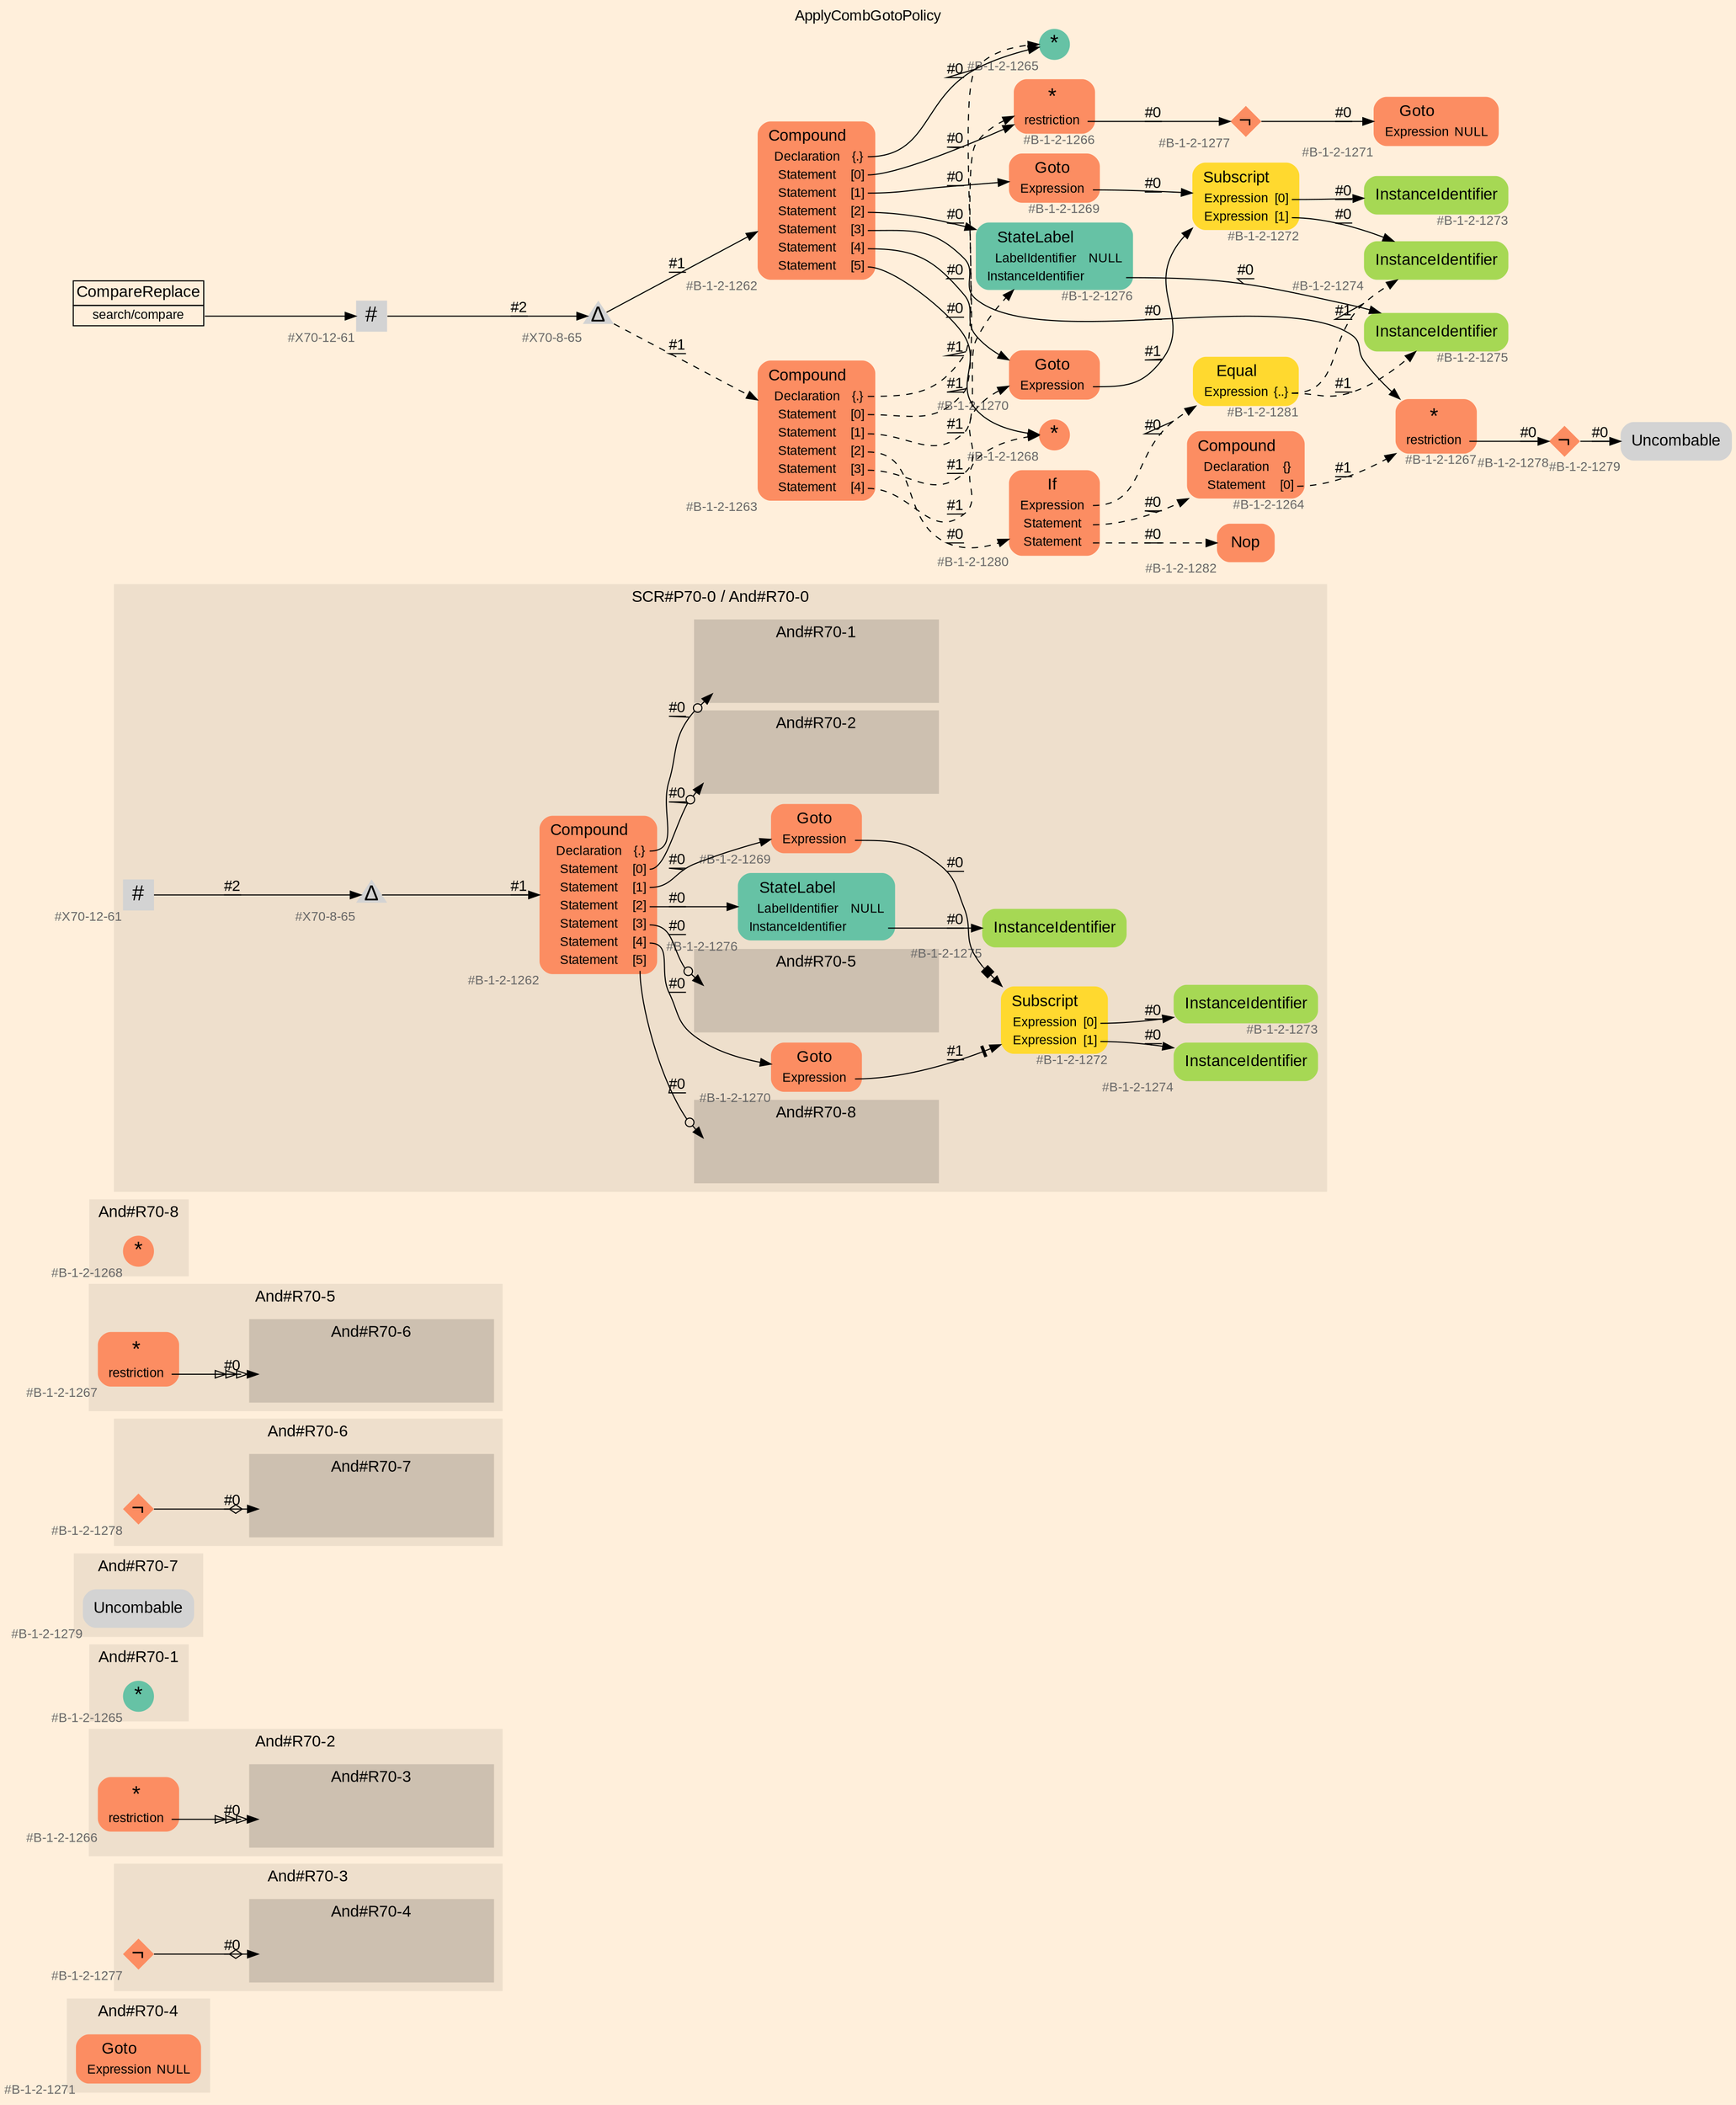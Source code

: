 digraph "ApplyCombGotoPolicy" {
label = "ApplyCombGotoPolicy"
labelloc = t
graph [
    rankdir = "LR"
    ranksep = 0.3
    bgcolor = antiquewhite1
    color = black
    fontcolor = black
    fontname = "Arial"
];
node [
    fontname = "Arial"
];
edge [
    fontname = "Arial"
];

// -------------------- figure And#R70-4 --------------------
// -------- region And#R70-4 ----------
subgraph "clusterAnd#R70-4" {
    label = "And#R70-4"
    style = "filled"
    color = antiquewhite2
    fontsize = "15"
    // -------- block And#R70-4/#B-1-2-1271 ----------
    "And#R70-4/#B-1-2-1271" [
        fillcolor = "/set28/2"
        xlabel = "#B-1-2-1271"
        fontsize = "12"
        fontcolor = grey40
        shape = "plaintext"
        label = <<TABLE BORDER="0" CELLBORDER="0" CELLSPACING="0">
         <TR><TD><FONT COLOR="black" POINT-SIZE="15">Goto</FONT></TD></TR>
         <TR><TD><FONT COLOR="black" POINT-SIZE="12">Expression</FONT></TD><TD PORT="port0"><FONT COLOR="black" POINT-SIZE="12">NULL</FONT></TD></TR>
        </TABLE>>
        style = "rounded,filled"
    ];
    
}


// -------------------- figure And#R70-3 --------------------
// -------- region And#R70-3 ----------
subgraph "clusterAnd#R70-3" {
    label = "And#R70-3"
    style = "filled"
    color = antiquewhite2
    fontsize = "15"
    // -------- block And#R70-3/#B-1-2-1277 ----------
    "And#R70-3/#B-1-2-1277" [
        fillcolor = "/set28/2"
        xlabel = "#B-1-2-1277"
        fontsize = "12"
        fontcolor = grey40
        shape = "diamond"
        label = <<FONT COLOR="black" POINT-SIZE="20">¬</FONT>>
        style = "filled"
        penwidth = 0.0
        fixedsize = true
        width = 0.4
        height = 0.4
    ];
    
    // -------- region And#R70-3/And#R70-4 ----------
    subgraph "clusterAnd#R70-3/And#R70-4" {
        label = "And#R70-4"
        style = "filled"
        color = antiquewhite3
        fontsize = "15"
        // -------- block And#R70-3/And#R70-4/#B-1-2-1271 ----------
        "And#R70-3/And#R70-4/#B-1-2-1271" [
            fillcolor = "/set28/2"
            xlabel = "#B-1-2-1271"
            fontsize = "12"
            fontcolor = grey40
            shape = "none"
            style = "invisible"
        ];
        
    }
    
}

"And#R70-3/#B-1-2-1277" -> "And#R70-3/And#R70-4/#B-1-2-1271" [
    arrowhead="normalnoneodiamond"
    label = "#0"
    decorate = true
    color = black
    fontcolor = black
];


// -------------------- figure And#R70-2 --------------------
// -------- region And#R70-2 ----------
subgraph "clusterAnd#R70-2" {
    label = "And#R70-2"
    style = "filled"
    color = antiquewhite2
    fontsize = "15"
    // -------- block And#R70-2/#B-1-2-1266 ----------
    "And#R70-2/#B-1-2-1266" [
        fillcolor = "/set28/2"
        xlabel = "#B-1-2-1266"
        fontsize = "12"
        fontcolor = grey40
        shape = "plaintext"
        label = <<TABLE BORDER="0" CELLBORDER="0" CELLSPACING="0">
         <TR><TD><FONT COLOR="black" POINT-SIZE="20">*</FONT></TD></TR>
         <TR><TD><FONT COLOR="black" POINT-SIZE="12">restriction</FONT></TD><TD PORT="port0"></TD></TR>
        </TABLE>>
        style = "rounded,filled"
    ];
    
    // -------- region And#R70-2/And#R70-3 ----------
    subgraph "clusterAnd#R70-2/And#R70-3" {
        label = "And#R70-3"
        style = "filled"
        color = antiquewhite3
        fontsize = "15"
        // -------- block And#R70-2/And#R70-3/#B-1-2-1277 ----------
        "And#R70-2/And#R70-3/#B-1-2-1277" [
            fillcolor = "/set28/2"
            xlabel = "#B-1-2-1277"
            fontsize = "12"
            fontcolor = grey40
            shape = "none"
            style = "invisible"
        ];
        
    }
    
}

"And#R70-2/#B-1-2-1266":port0 -> "And#R70-2/And#R70-3/#B-1-2-1277" [
    arrowhead="normalonormalonormalonormal"
    label = "#0"
    decorate = true
    color = black
    fontcolor = black
];


// -------------------- figure And#R70-1 --------------------
// -------- region And#R70-1 ----------
subgraph "clusterAnd#R70-1" {
    label = "And#R70-1"
    style = "filled"
    color = antiquewhite2
    fontsize = "15"
    // -------- block And#R70-1/#B-1-2-1265 ----------
    "And#R70-1/#B-1-2-1265" [
        fillcolor = "/set28/1"
        xlabel = "#B-1-2-1265"
        fontsize = "12"
        fontcolor = grey40
        shape = "circle"
        label = <<FONT COLOR="black" POINT-SIZE="20">*</FONT>>
        style = "filled"
        penwidth = 0.0
        fixedsize = true
        width = 0.4
        height = 0.4
    ];
    
}


// -------------------- figure And#R70-7 --------------------
// -------- region And#R70-7 ----------
subgraph "clusterAnd#R70-7" {
    label = "And#R70-7"
    style = "filled"
    color = antiquewhite2
    fontsize = "15"
    // -------- block And#R70-7/#B-1-2-1279 ----------
    "And#R70-7/#B-1-2-1279" [
        xlabel = "#B-1-2-1279"
        fontsize = "12"
        fontcolor = grey40
        shape = "plaintext"
        label = <<TABLE BORDER="0" CELLBORDER="0" CELLSPACING="0">
         <TR><TD><FONT COLOR="black" POINT-SIZE="15">Uncombable</FONT></TD></TR>
        </TABLE>>
        style = "rounded,filled"
    ];
    
}


// -------------------- figure And#R70-6 --------------------
// -------- region And#R70-6 ----------
subgraph "clusterAnd#R70-6" {
    label = "And#R70-6"
    style = "filled"
    color = antiquewhite2
    fontsize = "15"
    // -------- block And#R70-6/#B-1-2-1278 ----------
    "And#R70-6/#B-1-2-1278" [
        fillcolor = "/set28/2"
        xlabel = "#B-1-2-1278"
        fontsize = "12"
        fontcolor = grey40
        shape = "diamond"
        label = <<FONT COLOR="black" POINT-SIZE="20">¬</FONT>>
        style = "filled"
        penwidth = 0.0
        fixedsize = true
        width = 0.4
        height = 0.4
    ];
    
    // -------- region And#R70-6/And#R70-7 ----------
    subgraph "clusterAnd#R70-6/And#R70-7" {
        label = "And#R70-7"
        style = "filled"
        color = antiquewhite3
        fontsize = "15"
        // -------- block And#R70-6/And#R70-7/#B-1-2-1279 ----------
        "And#R70-6/And#R70-7/#B-1-2-1279" [
            xlabel = "#B-1-2-1279"
            fontsize = "12"
            fontcolor = grey40
            shape = "none"
            style = "invisible"
        ];
        
    }
    
}

"And#R70-6/#B-1-2-1278" -> "And#R70-6/And#R70-7/#B-1-2-1279" [
    arrowhead="normalnoneodiamond"
    label = "#0"
    decorate = true
    color = black
    fontcolor = black
];


// -------------------- figure And#R70-5 --------------------
// -------- region And#R70-5 ----------
subgraph "clusterAnd#R70-5" {
    label = "And#R70-5"
    style = "filled"
    color = antiquewhite2
    fontsize = "15"
    // -------- block And#R70-5/#B-1-2-1267 ----------
    "And#R70-5/#B-1-2-1267" [
        fillcolor = "/set28/2"
        xlabel = "#B-1-2-1267"
        fontsize = "12"
        fontcolor = grey40
        shape = "plaintext"
        label = <<TABLE BORDER="0" CELLBORDER="0" CELLSPACING="0">
         <TR><TD><FONT COLOR="black" POINT-SIZE="20">*</FONT></TD></TR>
         <TR><TD><FONT COLOR="black" POINT-SIZE="12">restriction</FONT></TD><TD PORT="port0"></TD></TR>
        </TABLE>>
        style = "rounded,filled"
    ];
    
    // -------- region And#R70-5/And#R70-6 ----------
    subgraph "clusterAnd#R70-5/And#R70-6" {
        label = "And#R70-6"
        style = "filled"
        color = antiquewhite3
        fontsize = "15"
        // -------- block And#R70-5/And#R70-6/#B-1-2-1278 ----------
        "And#R70-5/And#R70-6/#B-1-2-1278" [
            fillcolor = "/set28/2"
            xlabel = "#B-1-2-1278"
            fontsize = "12"
            fontcolor = grey40
            shape = "none"
            style = "invisible"
        ];
        
    }
    
}

"And#R70-5/#B-1-2-1267":port0 -> "And#R70-5/And#R70-6/#B-1-2-1278" [
    arrowhead="normalonormalonormalonormal"
    label = "#0"
    decorate = true
    color = black
    fontcolor = black
];


// -------------------- figure And#R70-8 --------------------
// -------- region And#R70-8 ----------
subgraph "clusterAnd#R70-8" {
    label = "And#R70-8"
    style = "filled"
    color = antiquewhite2
    fontsize = "15"
    // -------- block And#R70-8/#B-1-2-1268 ----------
    "And#R70-8/#B-1-2-1268" [
        fillcolor = "/set28/2"
        xlabel = "#B-1-2-1268"
        fontsize = "12"
        fontcolor = grey40
        shape = "circle"
        label = <<FONT COLOR="black" POINT-SIZE="20">*</FONT>>
        style = "filled"
        penwidth = 0.0
        fixedsize = true
        width = 0.4
        height = 0.4
    ];
    
}


// -------------------- figure And#R70-0 --------------------
// -------- region And#R70-0 ----------
subgraph "clusterAnd#R70-0" {
    label = "SCR#P70-0 / And#R70-0"
    style = "filled"
    color = antiquewhite2
    fontsize = "15"
    // -------- block And#R70-0/#X70-12-61 ----------
    "And#R70-0/#X70-12-61" [
        xlabel = "#X70-12-61"
        fontsize = "12"
        fontcolor = grey40
        shape = "square"
        label = <<FONT COLOR="black" POINT-SIZE="20">#</FONT>>
        style = "filled"
        penwidth = 0.0
        fixedsize = true
        width = 0.4
        height = 0.4
    ];
    
    // -------- block And#R70-0/#X70-8-65 ----------
    "And#R70-0/#X70-8-65" [
        xlabel = "#X70-8-65"
        fontsize = "12"
        fontcolor = grey40
        shape = "triangle"
        label = <<FONT COLOR="black" POINT-SIZE="20">Δ</FONT>>
        style = "filled"
        penwidth = 0.0
        fixedsize = true
        width = 0.4
        height = 0.4
    ];
    
    // -------- block And#R70-0/#B-1-2-1275 ----------
    "And#R70-0/#B-1-2-1275" [
        fillcolor = "/set28/5"
        xlabel = "#B-1-2-1275"
        fontsize = "12"
        fontcolor = grey40
        shape = "plaintext"
        label = <<TABLE BORDER="0" CELLBORDER="0" CELLSPACING="0">
         <TR><TD><FONT COLOR="black" POINT-SIZE="15">InstanceIdentifier</FONT></TD></TR>
        </TABLE>>
        style = "rounded,filled"
    ];
    
    // -------- block And#R70-0/#B-1-2-1273 ----------
    "And#R70-0/#B-1-2-1273" [
        fillcolor = "/set28/5"
        xlabel = "#B-1-2-1273"
        fontsize = "12"
        fontcolor = grey40
        shape = "plaintext"
        label = <<TABLE BORDER="0" CELLBORDER="0" CELLSPACING="0">
         <TR><TD><FONT COLOR="black" POINT-SIZE="15">InstanceIdentifier</FONT></TD></TR>
        </TABLE>>
        style = "rounded,filled"
    ];
    
    // -------- block And#R70-0/#B-1-2-1270 ----------
    "And#R70-0/#B-1-2-1270" [
        fillcolor = "/set28/2"
        xlabel = "#B-1-2-1270"
        fontsize = "12"
        fontcolor = grey40
        shape = "plaintext"
        label = <<TABLE BORDER="0" CELLBORDER="0" CELLSPACING="0">
         <TR><TD><FONT COLOR="black" POINT-SIZE="15">Goto</FONT></TD></TR>
         <TR><TD><FONT COLOR="black" POINT-SIZE="12">Expression</FONT></TD><TD PORT="port0"></TD></TR>
        </TABLE>>
        style = "rounded,filled"
    ];
    
    // -------- block And#R70-0/#B-1-2-1274 ----------
    "And#R70-0/#B-1-2-1274" [
        fillcolor = "/set28/5"
        xlabel = "#B-1-2-1274"
        fontsize = "12"
        fontcolor = grey40
        shape = "plaintext"
        label = <<TABLE BORDER="0" CELLBORDER="0" CELLSPACING="0">
         <TR><TD><FONT COLOR="black" POINT-SIZE="15">InstanceIdentifier</FONT></TD></TR>
        </TABLE>>
        style = "rounded,filled"
    ];
    
    // -------- block And#R70-0/#B-1-2-1269 ----------
    "And#R70-0/#B-1-2-1269" [
        fillcolor = "/set28/2"
        xlabel = "#B-1-2-1269"
        fontsize = "12"
        fontcolor = grey40
        shape = "plaintext"
        label = <<TABLE BORDER="0" CELLBORDER="0" CELLSPACING="0">
         <TR><TD><FONT COLOR="black" POINT-SIZE="15">Goto</FONT></TD></TR>
         <TR><TD><FONT COLOR="black" POINT-SIZE="12">Expression</FONT></TD><TD PORT="port0"></TD></TR>
        </TABLE>>
        style = "rounded,filled"
    ];
    
    // -------- block And#R70-0/#B-1-2-1272 ----------
    "And#R70-0/#B-1-2-1272" [
        fillcolor = "/set28/6"
        xlabel = "#B-1-2-1272"
        fontsize = "12"
        fontcolor = grey40
        shape = "plaintext"
        label = <<TABLE BORDER="0" CELLBORDER="0" CELLSPACING="0">
         <TR><TD><FONT COLOR="black" POINT-SIZE="15">Subscript</FONT></TD></TR>
         <TR><TD><FONT COLOR="black" POINT-SIZE="12">Expression</FONT></TD><TD PORT="port0"><FONT COLOR="black" POINT-SIZE="12">[0]</FONT></TD></TR>
         <TR><TD><FONT COLOR="black" POINT-SIZE="12">Expression</FONT></TD><TD PORT="port1"><FONT COLOR="black" POINT-SIZE="12">[1]</FONT></TD></TR>
        </TABLE>>
        style = "rounded,filled"
    ];
    
    // -------- block And#R70-0/#B-1-2-1262 ----------
    "And#R70-0/#B-1-2-1262" [
        fillcolor = "/set28/2"
        xlabel = "#B-1-2-1262"
        fontsize = "12"
        fontcolor = grey40
        shape = "plaintext"
        label = <<TABLE BORDER="0" CELLBORDER="0" CELLSPACING="0">
         <TR><TD><FONT COLOR="black" POINT-SIZE="15">Compound</FONT></TD></TR>
         <TR><TD><FONT COLOR="black" POINT-SIZE="12">Declaration</FONT></TD><TD PORT="port0"><FONT COLOR="black" POINT-SIZE="12">{.}</FONT></TD></TR>
         <TR><TD><FONT COLOR="black" POINT-SIZE="12">Statement</FONT></TD><TD PORT="port1"><FONT COLOR="black" POINT-SIZE="12">[0]</FONT></TD></TR>
         <TR><TD><FONT COLOR="black" POINT-SIZE="12">Statement</FONT></TD><TD PORT="port2"><FONT COLOR="black" POINT-SIZE="12">[1]</FONT></TD></TR>
         <TR><TD><FONT COLOR="black" POINT-SIZE="12">Statement</FONT></TD><TD PORT="port3"><FONT COLOR="black" POINT-SIZE="12">[2]</FONT></TD></TR>
         <TR><TD><FONT COLOR="black" POINT-SIZE="12">Statement</FONT></TD><TD PORT="port4"><FONT COLOR="black" POINT-SIZE="12">[3]</FONT></TD></TR>
         <TR><TD><FONT COLOR="black" POINT-SIZE="12">Statement</FONT></TD><TD PORT="port5"><FONT COLOR="black" POINT-SIZE="12">[4]</FONT></TD></TR>
         <TR><TD><FONT COLOR="black" POINT-SIZE="12">Statement</FONT></TD><TD PORT="port6"><FONT COLOR="black" POINT-SIZE="12">[5]</FONT></TD></TR>
        </TABLE>>
        style = "rounded,filled"
    ];
    
    // -------- block And#R70-0/#B-1-2-1276 ----------
    "And#R70-0/#B-1-2-1276" [
        fillcolor = "/set28/1"
        xlabel = "#B-1-2-1276"
        fontsize = "12"
        fontcolor = grey40
        shape = "plaintext"
        label = <<TABLE BORDER="0" CELLBORDER="0" CELLSPACING="0">
         <TR><TD><FONT COLOR="black" POINT-SIZE="15">StateLabel</FONT></TD></TR>
         <TR><TD><FONT COLOR="black" POINT-SIZE="12">LabelIdentifier</FONT></TD><TD PORT="port0"><FONT COLOR="black" POINT-SIZE="12">NULL</FONT></TD></TR>
         <TR><TD><FONT COLOR="black" POINT-SIZE="12">InstanceIdentifier</FONT></TD><TD PORT="port1"></TD></TR>
        </TABLE>>
        style = "rounded,filled"
    ];
    
    // -------- region And#R70-0/And#R70-1 ----------
    subgraph "clusterAnd#R70-0/And#R70-1" {
        label = "And#R70-1"
        style = "filled"
        color = antiquewhite3
        fontsize = "15"
        // -------- block And#R70-0/And#R70-1/#B-1-2-1265 ----------
        "And#R70-0/And#R70-1/#B-1-2-1265" [
            fillcolor = "/set28/1"
            xlabel = "#B-1-2-1265"
            fontsize = "12"
            fontcolor = grey40
            shape = "none"
            style = "invisible"
        ];
        
    }
    
    // -------- region And#R70-0/And#R70-2 ----------
    subgraph "clusterAnd#R70-0/And#R70-2" {
        label = "And#R70-2"
        style = "filled"
        color = antiquewhite3
        fontsize = "15"
        // -------- block And#R70-0/And#R70-2/#B-1-2-1266 ----------
        "And#R70-0/And#R70-2/#B-1-2-1266" [
            fillcolor = "/set28/2"
            xlabel = "#B-1-2-1266"
            fontsize = "12"
            fontcolor = grey40
            shape = "none"
            style = "invisible"
        ];
        
    }
    
    // -------- region And#R70-0/And#R70-5 ----------
    subgraph "clusterAnd#R70-0/And#R70-5" {
        label = "And#R70-5"
        style = "filled"
        color = antiquewhite3
        fontsize = "15"
        // -------- block And#R70-0/And#R70-5/#B-1-2-1267 ----------
        "And#R70-0/And#R70-5/#B-1-2-1267" [
            fillcolor = "/set28/2"
            xlabel = "#B-1-2-1267"
            fontsize = "12"
            fontcolor = grey40
            shape = "none"
            style = "invisible"
        ];
        
    }
    
    // -------- region And#R70-0/And#R70-8 ----------
    subgraph "clusterAnd#R70-0/And#R70-8" {
        label = "And#R70-8"
        style = "filled"
        color = antiquewhite3
        fontsize = "15"
        // -------- block And#R70-0/And#R70-8/#B-1-2-1268 ----------
        "And#R70-0/And#R70-8/#B-1-2-1268" [
            fillcolor = "/set28/2"
            xlabel = "#B-1-2-1268"
            fontsize = "12"
            fontcolor = grey40
            shape = "none"
            style = "invisible"
        ];
        
    }
    
}

"And#R70-0/#X70-12-61" -> "And#R70-0/#X70-8-65" [
    label = "#2"
    decorate = true
    color = black
    fontcolor = black
];

"And#R70-0/#X70-8-65" -> "And#R70-0/#B-1-2-1262" [
    label = "#1"
    decorate = true
    color = black
    fontcolor = black
];

"And#R70-0/#B-1-2-1270":port0 -> "And#R70-0/#B-1-2-1272" [
    arrowhead="normalnonetee"
    label = "#1"
    decorate = true
    color = black
    fontcolor = black
];

"And#R70-0/#B-1-2-1269":port0 -> "And#R70-0/#B-1-2-1272" [
    arrowhead="normalnonebox"
    label = "#0"
    decorate = true
    color = black
    fontcolor = black
];

"And#R70-0/#B-1-2-1272":port0 -> "And#R70-0/#B-1-2-1273" [
    label = "#0"
    decorate = true
    color = black
    fontcolor = black
];

"And#R70-0/#B-1-2-1272":port1 -> "And#R70-0/#B-1-2-1274" [
    label = "#0"
    decorate = true
    color = black
    fontcolor = black
];

"And#R70-0/#B-1-2-1262":port0 -> "And#R70-0/And#R70-1/#B-1-2-1265" [
    arrowhead="normalnoneodot"
    label = "#0"
    decorate = true
    color = black
    fontcolor = black
];

"And#R70-0/#B-1-2-1262":port1 -> "And#R70-0/And#R70-2/#B-1-2-1266" [
    arrowhead="normalnoneodot"
    label = "#0"
    decorate = true
    color = black
    fontcolor = black
];

"And#R70-0/#B-1-2-1262":port2 -> "And#R70-0/#B-1-2-1269" [
    label = "#0"
    decorate = true
    color = black
    fontcolor = black
];

"And#R70-0/#B-1-2-1262":port3 -> "And#R70-0/#B-1-2-1276" [
    label = "#0"
    decorate = true
    color = black
    fontcolor = black
];

"And#R70-0/#B-1-2-1262":port4 -> "And#R70-0/And#R70-5/#B-1-2-1267" [
    arrowhead="normalnoneodot"
    label = "#0"
    decorate = true
    color = black
    fontcolor = black
];

"And#R70-0/#B-1-2-1262":port5 -> "And#R70-0/#B-1-2-1270" [
    label = "#0"
    decorate = true
    color = black
    fontcolor = black
];

"And#R70-0/#B-1-2-1262":port6 -> "And#R70-0/And#R70-8/#B-1-2-1268" [
    arrowhead="normalnoneodot"
    label = "#0"
    decorate = true
    color = black
    fontcolor = black
];

"And#R70-0/#B-1-2-1276":port1 -> "And#R70-0/#B-1-2-1275" [
    label = "#0"
    decorate = true
    color = black
    fontcolor = black
];


// -------------------- transformation figure --------------------
// -------- block CR#X70-10-70 ----------
"CR#X70-10-70" [
    fillcolor = antiquewhite1
    fontsize = "12"
    fontcolor = grey40
    shape = "plaintext"
    label = <<TABLE BORDER="0" CELLBORDER="1" CELLSPACING="0">
     <TR><TD><FONT COLOR="black" POINT-SIZE="15">CompareReplace</FONT></TD></TR>
     <TR><TD PORT="port0"><FONT COLOR="black" POINT-SIZE="12">search/compare</FONT></TD></TR>
    </TABLE>>
    style = "filled"
    color = black
];

// -------- block #X70-12-61 ----------
"#X70-12-61" [
    xlabel = "#X70-12-61"
    fontsize = "12"
    fontcolor = grey40
    shape = "square"
    label = <<FONT COLOR="black" POINT-SIZE="20">#</FONT>>
    style = "filled"
    penwidth = 0.0
    fixedsize = true
    width = 0.4
    height = 0.4
];

// -------- block #X70-8-65 ----------
"#X70-8-65" [
    xlabel = "#X70-8-65"
    fontsize = "12"
    fontcolor = grey40
    shape = "triangle"
    label = <<FONT COLOR="black" POINT-SIZE="20">Δ</FONT>>
    style = "filled"
    penwidth = 0.0
    fixedsize = true
    width = 0.4
    height = 0.4
];

// -------- block #B-1-2-1262 ----------
"#B-1-2-1262" [
    fillcolor = "/set28/2"
    xlabel = "#B-1-2-1262"
    fontsize = "12"
    fontcolor = grey40
    shape = "plaintext"
    label = <<TABLE BORDER="0" CELLBORDER="0" CELLSPACING="0">
     <TR><TD><FONT COLOR="black" POINT-SIZE="15">Compound</FONT></TD></TR>
     <TR><TD><FONT COLOR="black" POINT-SIZE="12">Declaration</FONT></TD><TD PORT="port0"><FONT COLOR="black" POINT-SIZE="12">{.}</FONT></TD></TR>
     <TR><TD><FONT COLOR="black" POINT-SIZE="12">Statement</FONT></TD><TD PORT="port1"><FONT COLOR="black" POINT-SIZE="12">[0]</FONT></TD></TR>
     <TR><TD><FONT COLOR="black" POINT-SIZE="12">Statement</FONT></TD><TD PORT="port2"><FONT COLOR="black" POINT-SIZE="12">[1]</FONT></TD></TR>
     <TR><TD><FONT COLOR="black" POINT-SIZE="12">Statement</FONT></TD><TD PORT="port3"><FONT COLOR="black" POINT-SIZE="12">[2]</FONT></TD></TR>
     <TR><TD><FONT COLOR="black" POINT-SIZE="12">Statement</FONT></TD><TD PORT="port4"><FONT COLOR="black" POINT-SIZE="12">[3]</FONT></TD></TR>
     <TR><TD><FONT COLOR="black" POINT-SIZE="12">Statement</FONT></TD><TD PORT="port5"><FONT COLOR="black" POINT-SIZE="12">[4]</FONT></TD></TR>
     <TR><TD><FONT COLOR="black" POINT-SIZE="12">Statement</FONT></TD><TD PORT="port6"><FONT COLOR="black" POINT-SIZE="12">[5]</FONT></TD></TR>
    </TABLE>>
    style = "rounded,filled"
];

// -------- block #B-1-2-1265 ----------
"#B-1-2-1265" [
    fillcolor = "/set28/1"
    xlabel = "#B-1-2-1265"
    fontsize = "12"
    fontcolor = grey40
    shape = "circle"
    label = <<FONT COLOR="black" POINT-SIZE="20">*</FONT>>
    style = "filled"
    penwidth = 0.0
    fixedsize = true
    width = 0.4
    height = 0.4
];

// -------- block #B-1-2-1266 ----------
"#B-1-2-1266" [
    fillcolor = "/set28/2"
    xlabel = "#B-1-2-1266"
    fontsize = "12"
    fontcolor = grey40
    shape = "plaintext"
    label = <<TABLE BORDER="0" CELLBORDER="0" CELLSPACING="0">
     <TR><TD><FONT COLOR="black" POINT-SIZE="20">*</FONT></TD></TR>
     <TR><TD><FONT COLOR="black" POINT-SIZE="12">restriction</FONT></TD><TD PORT="port0"></TD></TR>
    </TABLE>>
    style = "rounded,filled"
];

// -------- block #B-1-2-1277 ----------
"#B-1-2-1277" [
    fillcolor = "/set28/2"
    xlabel = "#B-1-2-1277"
    fontsize = "12"
    fontcolor = grey40
    shape = "diamond"
    label = <<FONT COLOR="black" POINT-SIZE="20">¬</FONT>>
    style = "filled"
    penwidth = 0.0
    fixedsize = true
    width = 0.4
    height = 0.4
];

// -------- block #B-1-2-1271 ----------
"#B-1-2-1271" [
    fillcolor = "/set28/2"
    xlabel = "#B-1-2-1271"
    fontsize = "12"
    fontcolor = grey40
    shape = "plaintext"
    label = <<TABLE BORDER="0" CELLBORDER="0" CELLSPACING="0">
     <TR><TD><FONT COLOR="black" POINT-SIZE="15">Goto</FONT></TD></TR>
     <TR><TD><FONT COLOR="black" POINT-SIZE="12">Expression</FONT></TD><TD PORT="port0"><FONT COLOR="black" POINT-SIZE="12">NULL</FONT></TD></TR>
    </TABLE>>
    style = "rounded,filled"
];

// -------- block #B-1-2-1269 ----------
"#B-1-2-1269" [
    fillcolor = "/set28/2"
    xlabel = "#B-1-2-1269"
    fontsize = "12"
    fontcolor = grey40
    shape = "plaintext"
    label = <<TABLE BORDER="0" CELLBORDER="0" CELLSPACING="0">
     <TR><TD><FONT COLOR="black" POINT-SIZE="15">Goto</FONT></TD></TR>
     <TR><TD><FONT COLOR="black" POINT-SIZE="12">Expression</FONT></TD><TD PORT="port0"></TD></TR>
    </TABLE>>
    style = "rounded,filled"
];

// -------- block #B-1-2-1272 ----------
"#B-1-2-1272" [
    fillcolor = "/set28/6"
    xlabel = "#B-1-2-1272"
    fontsize = "12"
    fontcolor = grey40
    shape = "plaintext"
    label = <<TABLE BORDER="0" CELLBORDER="0" CELLSPACING="0">
     <TR><TD><FONT COLOR="black" POINT-SIZE="15">Subscript</FONT></TD></TR>
     <TR><TD><FONT COLOR="black" POINT-SIZE="12">Expression</FONT></TD><TD PORT="port0"><FONT COLOR="black" POINT-SIZE="12">[0]</FONT></TD></TR>
     <TR><TD><FONT COLOR="black" POINT-SIZE="12">Expression</FONT></TD><TD PORT="port1"><FONT COLOR="black" POINT-SIZE="12">[1]</FONT></TD></TR>
    </TABLE>>
    style = "rounded,filled"
];

// -------- block #B-1-2-1273 ----------
"#B-1-2-1273" [
    fillcolor = "/set28/5"
    xlabel = "#B-1-2-1273"
    fontsize = "12"
    fontcolor = grey40
    shape = "plaintext"
    label = <<TABLE BORDER="0" CELLBORDER="0" CELLSPACING="0">
     <TR><TD><FONT COLOR="black" POINT-SIZE="15">InstanceIdentifier</FONT></TD></TR>
    </TABLE>>
    style = "rounded,filled"
];

// -------- block #B-1-2-1274 ----------
"#B-1-2-1274" [
    fillcolor = "/set28/5"
    xlabel = "#B-1-2-1274"
    fontsize = "12"
    fontcolor = grey40
    shape = "plaintext"
    label = <<TABLE BORDER="0" CELLBORDER="0" CELLSPACING="0">
     <TR><TD><FONT COLOR="black" POINT-SIZE="15">InstanceIdentifier</FONT></TD></TR>
    </TABLE>>
    style = "rounded,filled"
];

// -------- block #B-1-2-1276 ----------
"#B-1-2-1276" [
    fillcolor = "/set28/1"
    xlabel = "#B-1-2-1276"
    fontsize = "12"
    fontcolor = grey40
    shape = "plaintext"
    label = <<TABLE BORDER="0" CELLBORDER="0" CELLSPACING="0">
     <TR><TD><FONT COLOR="black" POINT-SIZE="15">StateLabel</FONT></TD></TR>
     <TR><TD><FONT COLOR="black" POINT-SIZE="12">LabelIdentifier</FONT></TD><TD PORT="port0"><FONT COLOR="black" POINT-SIZE="12">NULL</FONT></TD></TR>
     <TR><TD><FONT COLOR="black" POINT-SIZE="12">InstanceIdentifier</FONT></TD><TD PORT="port1"></TD></TR>
    </TABLE>>
    style = "rounded,filled"
];

// -------- block #B-1-2-1275 ----------
"#B-1-2-1275" [
    fillcolor = "/set28/5"
    xlabel = "#B-1-2-1275"
    fontsize = "12"
    fontcolor = grey40
    shape = "plaintext"
    label = <<TABLE BORDER="0" CELLBORDER="0" CELLSPACING="0">
     <TR><TD><FONT COLOR="black" POINT-SIZE="15">InstanceIdentifier</FONT></TD></TR>
    </TABLE>>
    style = "rounded,filled"
];

// -------- block #B-1-2-1267 ----------
"#B-1-2-1267" [
    fillcolor = "/set28/2"
    xlabel = "#B-1-2-1267"
    fontsize = "12"
    fontcolor = grey40
    shape = "plaintext"
    label = <<TABLE BORDER="0" CELLBORDER="0" CELLSPACING="0">
     <TR><TD><FONT COLOR="black" POINT-SIZE="20">*</FONT></TD></TR>
     <TR><TD><FONT COLOR="black" POINT-SIZE="12">restriction</FONT></TD><TD PORT="port0"></TD></TR>
    </TABLE>>
    style = "rounded,filled"
];

// -------- block #B-1-2-1278 ----------
"#B-1-2-1278" [
    fillcolor = "/set28/2"
    xlabel = "#B-1-2-1278"
    fontsize = "12"
    fontcolor = grey40
    shape = "diamond"
    label = <<FONT COLOR="black" POINT-SIZE="20">¬</FONT>>
    style = "filled"
    penwidth = 0.0
    fixedsize = true
    width = 0.4
    height = 0.4
];

// -------- block #B-1-2-1279 ----------
"#B-1-2-1279" [
    xlabel = "#B-1-2-1279"
    fontsize = "12"
    fontcolor = grey40
    shape = "plaintext"
    label = <<TABLE BORDER="0" CELLBORDER="0" CELLSPACING="0">
     <TR><TD><FONT COLOR="black" POINT-SIZE="15">Uncombable</FONT></TD></TR>
    </TABLE>>
    style = "rounded,filled"
];

// -------- block #B-1-2-1270 ----------
"#B-1-2-1270" [
    fillcolor = "/set28/2"
    xlabel = "#B-1-2-1270"
    fontsize = "12"
    fontcolor = grey40
    shape = "plaintext"
    label = <<TABLE BORDER="0" CELLBORDER="0" CELLSPACING="0">
     <TR><TD><FONT COLOR="black" POINT-SIZE="15">Goto</FONT></TD></TR>
     <TR><TD><FONT COLOR="black" POINT-SIZE="12">Expression</FONT></TD><TD PORT="port0"></TD></TR>
    </TABLE>>
    style = "rounded,filled"
];

// -------- block #B-1-2-1268 ----------
"#B-1-2-1268" [
    fillcolor = "/set28/2"
    xlabel = "#B-1-2-1268"
    fontsize = "12"
    fontcolor = grey40
    shape = "circle"
    label = <<FONT COLOR="black" POINT-SIZE="20">*</FONT>>
    style = "filled"
    penwidth = 0.0
    fixedsize = true
    width = 0.4
    height = 0.4
];

// -------- block #B-1-2-1263 ----------
"#B-1-2-1263" [
    fillcolor = "/set28/2"
    xlabel = "#B-1-2-1263"
    fontsize = "12"
    fontcolor = grey40
    shape = "plaintext"
    label = <<TABLE BORDER="0" CELLBORDER="0" CELLSPACING="0">
     <TR><TD><FONT COLOR="black" POINT-SIZE="15">Compound</FONT></TD></TR>
     <TR><TD><FONT COLOR="black" POINT-SIZE="12">Declaration</FONT></TD><TD PORT="port0"><FONT COLOR="black" POINT-SIZE="12">{.}</FONT></TD></TR>
     <TR><TD><FONT COLOR="black" POINT-SIZE="12">Statement</FONT></TD><TD PORT="port1"><FONT COLOR="black" POINT-SIZE="12">[0]</FONT></TD></TR>
     <TR><TD><FONT COLOR="black" POINT-SIZE="12">Statement</FONT></TD><TD PORT="port2"><FONT COLOR="black" POINT-SIZE="12">[1]</FONT></TD></TR>
     <TR><TD><FONT COLOR="black" POINT-SIZE="12">Statement</FONT></TD><TD PORT="port3"><FONT COLOR="black" POINT-SIZE="12">[2]</FONT></TD></TR>
     <TR><TD><FONT COLOR="black" POINT-SIZE="12">Statement</FONT></TD><TD PORT="port4"><FONT COLOR="black" POINT-SIZE="12">[3]</FONT></TD></TR>
     <TR><TD><FONT COLOR="black" POINT-SIZE="12">Statement</FONT></TD><TD PORT="port5"><FONT COLOR="black" POINT-SIZE="12">[4]</FONT></TD></TR>
    </TABLE>>
    style = "rounded,filled"
];

// -------- block #B-1-2-1280 ----------
"#B-1-2-1280" [
    fillcolor = "/set28/2"
    xlabel = "#B-1-2-1280"
    fontsize = "12"
    fontcolor = grey40
    shape = "plaintext"
    label = <<TABLE BORDER="0" CELLBORDER="0" CELLSPACING="0">
     <TR><TD><FONT COLOR="black" POINT-SIZE="15">If</FONT></TD></TR>
     <TR><TD><FONT COLOR="black" POINT-SIZE="12">Expression</FONT></TD><TD PORT="port0"></TD></TR>
     <TR><TD><FONT COLOR="black" POINT-SIZE="12">Statement</FONT></TD><TD PORT="port1"></TD></TR>
     <TR><TD><FONT COLOR="black" POINT-SIZE="12">Statement</FONT></TD><TD PORT="port2"></TD></TR>
    </TABLE>>
    style = "rounded,filled"
];

// -------- block #B-1-2-1281 ----------
"#B-1-2-1281" [
    fillcolor = "/set28/6"
    xlabel = "#B-1-2-1281"
    fontsize = "12"
    fontcolor = grey40
    shape = "plaintext"
    label = <<TABLE BORDER="0" CELLBORDER="0" CELLSPACING="0">
     <TR><TD><FONT COLOR="black" POINT-SIZE="15">Equal</FONT></TD></TR>
     <TR><TD><FONT COLOR="black" POINT-SIZE="12">Expression</FONT></TD><TD PORT="port0"><FONT COLOR="black" POINT-SIZE="12">{..}</FONT></TD></TR>
    </TABLE>>
    style = "rounded,filled"
];

// -------- block #B-1-2-1264 ----------
"#B-1-2-1264" [
    fillcolor = "/set28/2"
    xlabel = "#B-1-2-1264"
    fontsize = "12"
    fontcolor = grey40
    shape = "plaintext"
    label = <<TABLE BORDER="0" CELLBORDER="0" CELLSPACING="0">
     <TR><TD><FONT COLOR="black" POINT-SIZE="15">Compound</FONT></TD></TR>
     <TR><TD><FONT COLOR="black" POINT-SIZE="12">Declaration</FONT></TD><TD PORT="port0"><FONT COLOR="black" POINT-SIZE="12">{}</FONT></TD></TR>
     <TR><TD><FONT COLOR="black" POINT-SIZE="12">Statement</FONT></TD><TD PORT="port1"><FONT COLOR="black" POINT-SIZE="12">[0]</FONT></TD></TR>
    </TABLE>>
    style = "rounded,filled"
];

// -------- block #B-1-2-1282 ----------
"#B-1-2-1282" [
    fillcolor = "/set28/2"
    xlabel = "#B-1-2-1282"
    fontsize = "12"
    fontcolor = grey40
    shape = "plaintext"
    label = <<TABLE BORDER="0" CELLBORDER="0" CELLSPACING="0">
     <TR><TD><FONT COLOR="black" POINT-SIZE="15">Nop</FONT></TD></TR>
    </TABLE>>
    style = "rounded,filled"
];

"CR#X70-10-70":port0 -> "#X70-12-61" [
    label = ""
    decorate = true
    color = black
    fontcolor = black
];

"#X70-12-61" -> "#X70-8-65" [
    label = "#2"
    decorate = true
    color = black
    fontcolor = black
];

"#X70-8-65" -> "#B-1-2-1262" [
    label = "#1"
    decorate = true
    color = black
    fontcolor = black
];

"#X70-8-65" -> "#B-1-2-1263" [
    style="dashed"
    label = "#1"
    decorate = true
    color = black
    fontcolor = black
];

"#B-1-2-1262":port0 -> "#B-1-2-1265" [
    label = "#0"
    decorate = true
    color = black
    fontcolor = black
];

"#B-1-2-1262":port1 -> "#B-1-2-1266" [
    label = "#0"
    decorate = true
    color = black
    fontcolor = black
];

"#B-1-2-1262":port2 -> "#B-1-2-1269" [
    label = "#0"
    decorate = true
    color = black
    fontcolor = black
];

"#B-1-2-1262":port3 -> "#B-1-2-1276" [
    label = "#0"
    decorate = true
    color = black
    fontcolor = black
];

"#B-1-2-1262":port4 -> "#B-1-2-1267" [
    label = "#0"
    decorate = true
    color = black
    fontcolor = black
];

"#B-1-2-1262":port5 -> "#B-1-2-1270" [
    label = "#0"
    decorate = true
    color = black
    fontcolor = black
];

"#B-1-2-1262":port6 -> "#B-1-2-1268" [
    label = "#0"
    decorate = true
    color = black
    fontcolor = black
];

"#B-1-2-1266":port0 -> "#B-1-2-1277" [
    label = "#0"
    decorate = true
    color = black
    fontcolor = black
];

"#B-1-2-1277" -> "#B-1-2-1271" [
    label = "#0"
    decorate = true
    color = black
    fontcolor = black
];

"#B-1-2-1269":port0 -> "#B-1-2-1272" [
    label = "#0"
    decorate = true
    color = black
    fontcolor = black
];

"#B-1-2-1272":port0 -> "#B-1-2-1273" [
    label = "#0"
    decorate = true
    color = black
    fontcolor = black
];

"#B-1-2-1272":port1 -> "#B-1-2-1274" [
    label = "#0"
    decorate = true
    color = black
    fontcolor = black
];

"#B-1-2-1276":port1 -> "#B-1-2-1275" [
    label = "#0"
    decorate = true
    color = black
    fontcolor = black
];

"#B-1-2-1267":port0 -> "#B-1-2-1278" [
    label = "#0"
    decorate = true
    color = black
    fontcolor = black
];

"#B-1-2-1278" -> "#B-1-2-1279" [
    label = "#0"
    decorate = true
    color = black
    fontcolor = black
];

"#B-1-2-1270":port0 -> "#B-1-2-1272" [
    label = "#1"
    decorate = true
    color = black
    fontcolor = black
];

"#B-1-2-1263":port0 -> "#B-1-2-1265" [
    style="dashed"
    label = "#1"
    decorate = true
    color = black
    fontcolor = black
];

"#B-1-2-1263":port1 -> "#B-1-2-1266" [
    style="dashed"
    label = "#1"
    decorate = true
    color = black
    fontcolor = black
];

"#B-1-2-1263":port2 -> "#B-1-2-1276" [
    style="dashed"
    label = "#1"
    decorate = true
    color = black
    fontcolor = black
];

"#B-1-2-1263":port3 -> "#B-1-2-1280" [
    style="dashed"
    label = "#0"
    decorate = true
    color = black
    fontcolor = black
];

"#B-1-2-1263":port4 -> "#B-1-2-1270" [
    style="dashed"
    label = "#1"
    decorate = true
    color = black
    fontcolor = black
];

"#B-1-2-1263":port5 -> "#B-1-2-1268" [
    style="dashed"
    label = "#1"
    decorate = true
    color = black
    fontcolor = black
];

"#B-1-2-1280":port0 -> "#B-1-2-1281" [
    style="dashed"
    label = "#0"
    decorate = true
    color = black
    fontcolor = black
];

"#B-1-2-1280":port1 -> "#B-1-2-1264" [
    style="dashed"
    label = "#0"
    decorate = true
    color = black
    fontcolor = black
];

"#B-1-2-1280":port2 -> "#B-1-2-1282" [
    style="dashed"
    label = "#0"
    decorate = true
    color = black
    fontcolor = black
];

"#B-1-2-1281":port0 -> "#B-1-2-1274" [
    style="dashed"
    label = "#1"
    decorate = true
    color = black
    fontcolor = black
];

"#B-1-2-1281":port0 -> "#B-1-2-1275" [
    style="dashed"
    label = "#1"
    decorate = true
    color = black
    fontcolor = black
];

"#B-1-2-1264":port1 -> "#B-1-2-1267" [
    style="dashed"
    label = "#1"
    decorate = true
    color = black
    fontcolor = black
];


}
